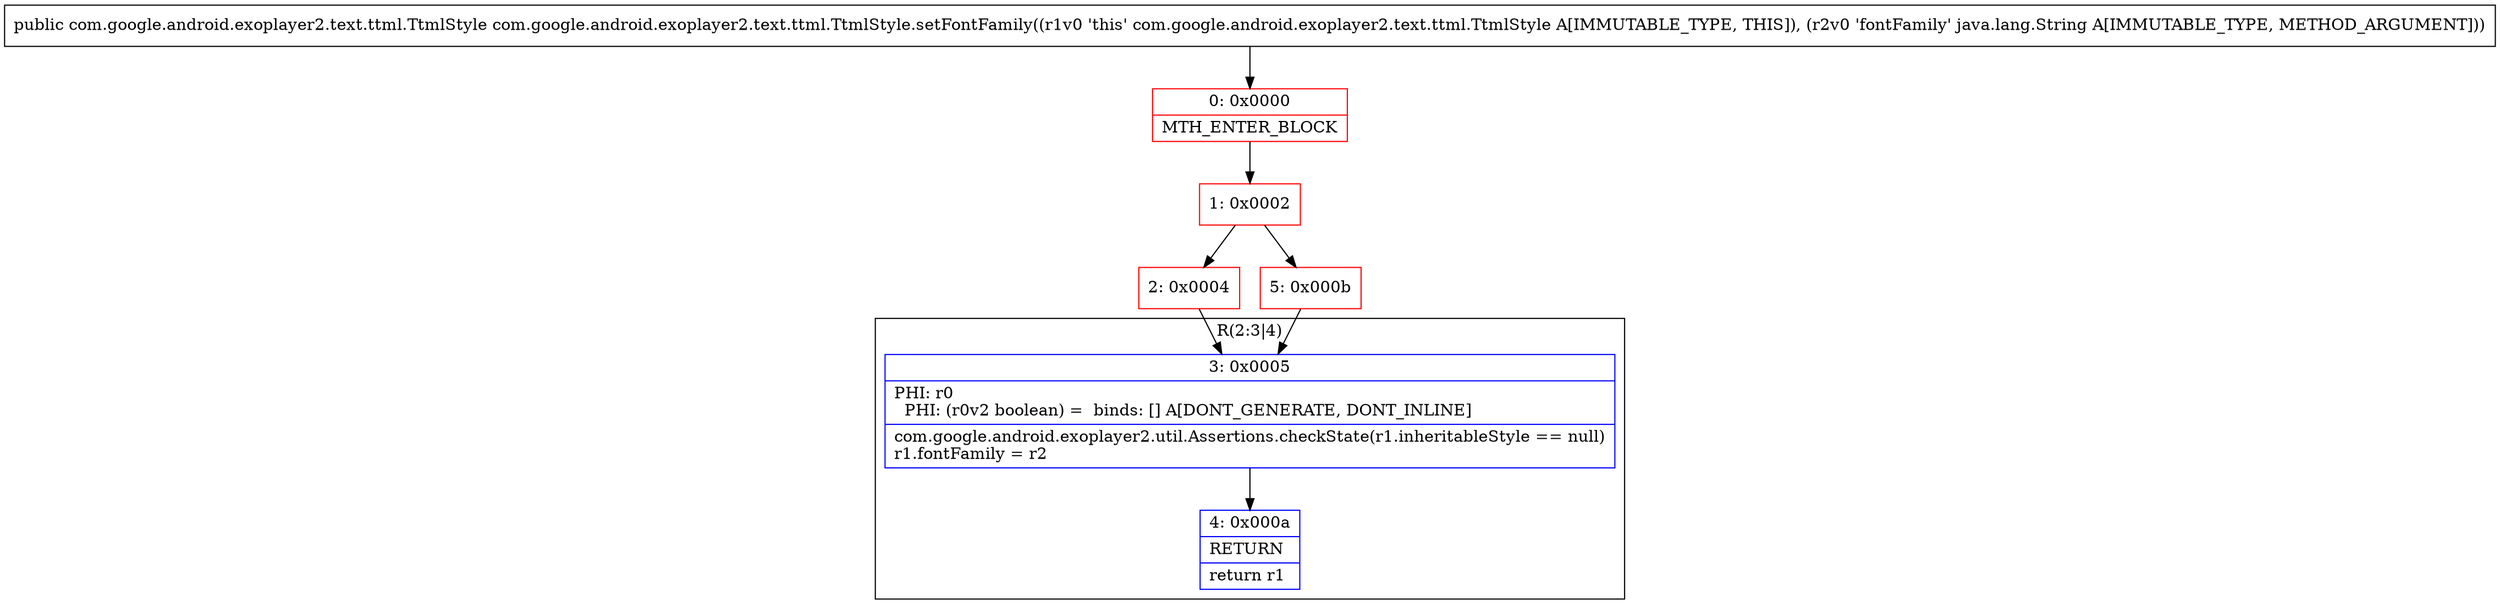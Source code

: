 digraph "CFG forcom.google.android.exoplayer2.text.ttml.TtmlStyle.setFontFamily(Ljava\/lang\/String;)Lcom\/google\/android\/exoplayer2\/text\/ttml\/TtmlStyle;" {
subgraph cluster_Region_1026690763 {
label = "R(2:3|4)";
node [shape=record,color=blue];
Node_3 [shape=record,label="{3\:\ 0x0005|PHI: r0 \l  PHI: (r0v2 boolean) =  binds: [] A[DONT_GENERATE, DONT_INLINE]\l|com.google.android.exoplayer2.util.Assertions.checkState(r1.inheritableStyle == null)\lr1.fontFamily = r2\l}"];
Node_4 [shape=record,label="{4\:\ 0x000a|RETURN\l|return r1\l}"];
}
Node_0 [shape=record,color=red,label="{0\:\ 0x0000|MTH_ENTER_BLOCK\l}"];
Node_1 [shape=record,color=red,label="{1\:\ 0x0002}"];
Node_2 [shape=record,color=red,label="{2\:\ 0x0004}"];
Node_5 [shape=record,color=red,label="{5\:\ 0x000b}"];
MethodNode[shape=record,label="{public com.google.android.exoplayer2.text.ttml.TtmlStyle com.google.android.exoplayer2.text.ttml.TtmlStyle.setFontFamily((r1v0 'this' com.google.android.exoplayer2.text.ttml.TtmlStyle A[IMMUTABLE_TYPE, THIS]), (r2v0 'fontFamily' java.lang.String A[IMMUTABLE_TYPE, METHOD_ARGUMENT])) }"];
MethodNode -> Node_0;
Node_3 -> Node_4;
Node_0 -> Node_1;
Node_1 -> Node_2;
Node_1 -> Node_5;
Node_2 -> Node_3;
Node_5 -> Node_3;
}

